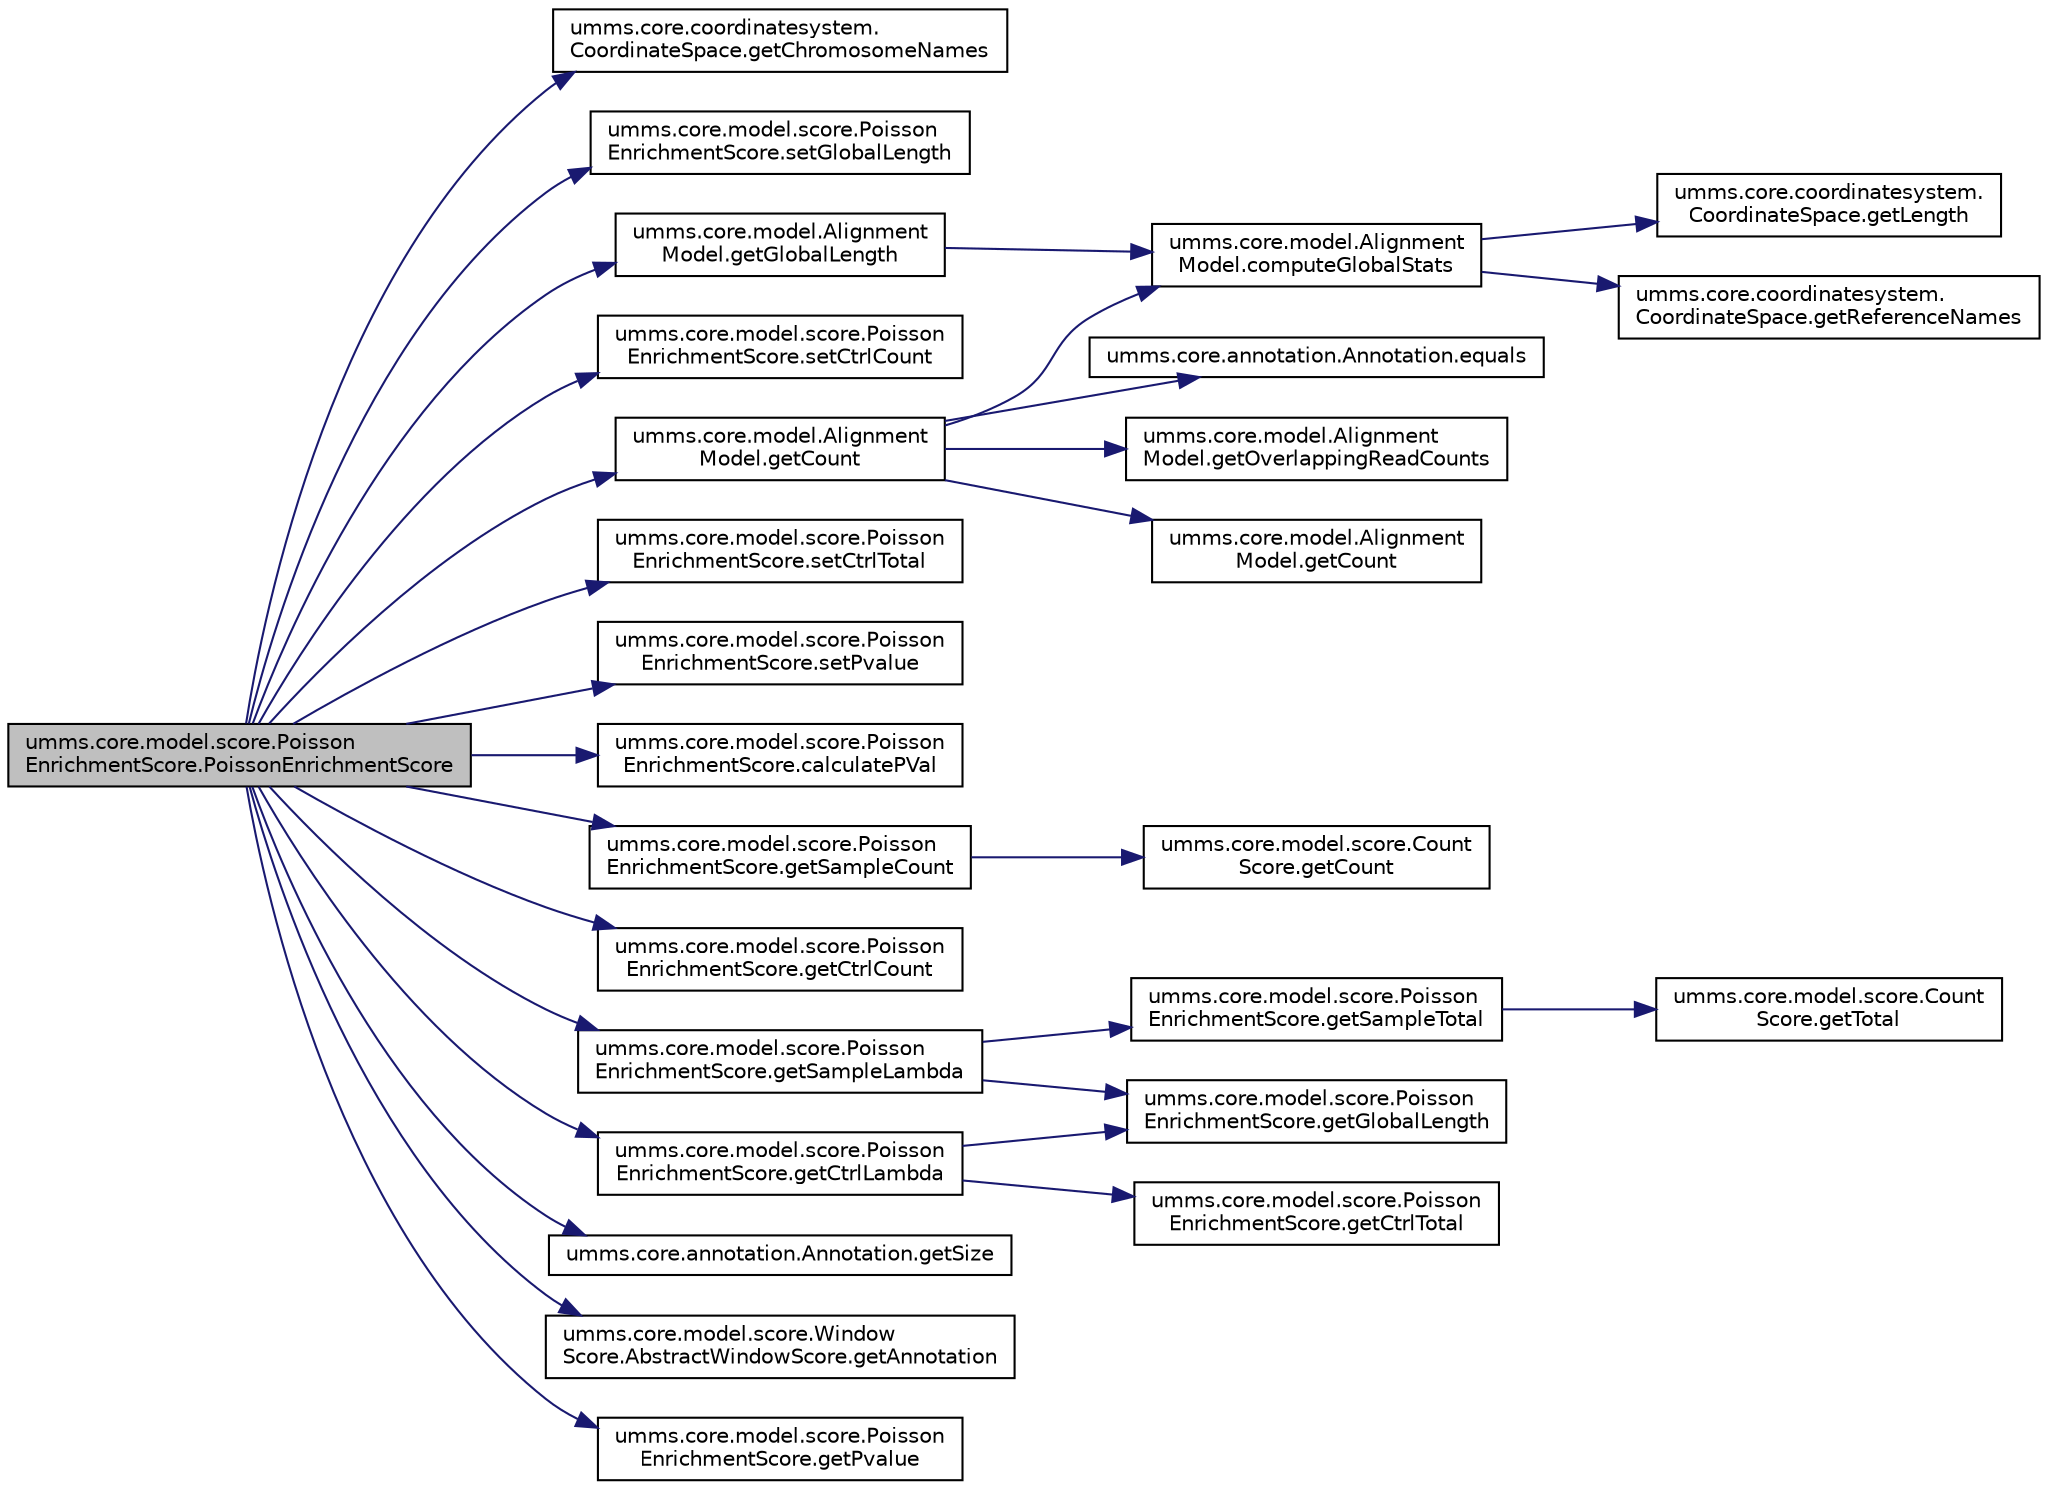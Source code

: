 digraph "umms.core.model.score.PoissonEnrichmentScore.PoissonEnrichmentScore"
{
  edge [fontname="Helvetica",fontsize="10",labelfontname="Helvetica",labelfontsize="10"];
  node [fontname="Helvetica",fontsize="10",shape=record];
  rankdir="LR";
  Node1 [label="umms.core.model.score.Poisson\lEnrichmentScore.PoissonEnrichmentScore",height=0.2,width=0.4,color="black", fillcolor="grey75", style="filled" fontcolor="black"];
  Node1 -> Node2 [color="midnightblue",fontsize="10",style="solid",fontname="Helvetica"];
  Node2 [label="umms.core.coordinatesystem.\lCoordinateSpace.getChromosomeNames",height=0.2,width=0.4,color="black", fillcolor="white", style="filled",URL="$interfaceumms_1_1core_1_1coordinatesystem_1_1_coordinate_space.html#ae60b7522b8aa973dd48bae33aef80ff0"];
  Node1 -> Node3 [color="midnightblue",fontsize="10",style="solid",fontname="Helvetica"];
  Node3 [label="umms.core.model.score.Poisson\lEnrichmentScore.setGlobalLength",height=0.2,width=0.4,color="black", fillcolor="white", style="filled",URL="$classumms_1_1core_1_1model_1_1score_1_1_poisson_enrichment_score.html#a81cf92cb99e356b366d22275dd65de60"];
  Node1 -> Node4 [color="midnightblue",fontsize="10",style="solid",fontname="Helvetica"];
  Node4 [label="umms.core.model.Alignment\lModel.getGlobalLength",height=0.2,width=0.4,color="black", fillcolor="white", style="filled",URL="$classumms_1_1core_1_1model_1_1_alignment_model.html#a2d0ca3da4ecfd1c131cd501cd83534bf"];
  Node4 -> Node5 [color="midnightblue",fontsize="10",style="solid",fontname="Helvetica"];
  Node5 [label="umms.core.model.Alignment\lModel.computeGlobalStats",height=0.2,width=0.4,color="black", fillcolor="white", style="filled",URL="$classumms_1_1core_1_1model_1_1_alignment_model.html#ae1bdf3b93c959ea459a07c8b781913c9"];
  Node5 -> Node6 [color="midnightblue",fontsize="10",style="solid",fontname="Helvetica"];
  Node6 [label="umms.core.coordinatesystem.\lCoordinateSpace.getLength",height=0.2,width=0.4,color="black", fillcolor="white", style="filled",URL="$interfaceumms_1_1core_1_1coordinatesystem_1_1_coordinate_space.html#a5a1a16d1a6043ea09efe1084b5a9c84c"];
  Node5 -> Node7 [color="midnightblue",fontsize="10",style="solid",fontname="Helvetica"];
  Node7 [label="umms.core.coordinatesystem.\lCoordinateSpace.getReferenceNames",height=0.2,width=0.4,color="black", fillcolor="white", style="filled",URL="$interfaceumms_1_1core_1_1coordinatesystem_1_1_coordinate_space.html#ac00dc2e5986d067615d65301bc93a63b"];
  Node1 -> Node8 [color="midnightblue",fontsize="10",style="solid",fontname="Helvetica"];
  Node8 [label="umms.core.model.score.Poisson\lEnrichmentScore.setCtrlCount",height=0.2,width=0.4,color="black", fillcolor="white", style="filled",URL="$classumms_1_1core_1_1model_1_1score_1_1_poisson_enrichment_score.html#a76b7fff9ad89f7581f9ac6c5509c68cb"];
  Node1 -> Node9 [color="midnightblue",fontsize="10",style="solid",fontname="Helvetica"];
  Node9 [label="umms.core.model.Alignment\lModel.getCount",height=0.2,width=0.4,color="black", fillcolor="white", style="filled",URL="$classumms_1_1core_1_1model_1_1_alignment_model.html#a928a086e1ce54468cf0fd582e32f404d"];
  Node9 -> Node10 [color="midnightblue",fontsize="10",style="solid",fontname="Helvetica"];
  Node10 [label="umms.core.annotation.Annotation.equals",height=0.2,width=0.4,color="black", fillcolor="white", style="filled",URL="$interfaceumms_1_1core_1_1annotation_1_1_annotation.html#a0515e1f20b4e9e913b4f7f329a6c11ad"];
  Node9 -> Node5 [color="midnightblue",fontsize="10",style="solid",fontname="Helvetica"];
  Node9 -> Node11 [color="midnightblue",fontsize="10",style="solid",fontname="Helvetica"];
  Node11 [label="umms.core.model.Alignment\lModel.getOverlappingReadCounts",height=0.2,width=0.4,color="black", fillcolor="white", style="filled",URL="$classumms_1_1core_1_1model_1_1_alignment_model.html#a499fbcef653f843914b3c053fd5d2aa5"];
  Node9 -> Node12 [color="midnightblue",fontsize="10",style="solid",fontname="Helvetica"];
  Node12 [label="umms.core.model.Alignment\lModel.getCount",height=0.2,width=0.4,color="black", fillcolor="white", style="filled",URL="$classumms_1_1core_1_1model_1_1_alignment_model.html#aee0c8cba4987e611a68418854a3c903a"];
  Node1 -> Node13 [color="midnightblue",fontsize="10",style="solid",fontname="Helvetica"];
  Node13 [label="umms.core.model.score.Poisson\lEnrichmentScore.setCtrlTotal",height=0.2,width=0.4,color="black", fillcolor="white", style="filled",URL="$classumms_1_1core_1_1model_1_1score_1_1_poisson_enrichment_score.html#a01db0cad7930b22e14f9ee0cef5cca89"];
  Node1 -> Node14 [color="midnightblue",fontsize="10",style="solid",fontname="Helvetica"];
  Node14 [label="umms.core.model.score.Poisson\lEnrichmentScore.setPvalue",height=0.2,width=0.4,color="black", fillcolor="white", style="filled",URL="$classumms_1_1core_1_1model_1_1score_1_1_poisson_enrichment_score.html#a1b0f24ea796da0cd9de002440a4686cc"];
  Node1 -> Node15 [color="midnightblue",fontsize="10",style="solid",fontname="Helvetica"];
  Node15 [label="umms.core.model.score.Poisson\lEnrichmentScore.calculatePVal",height=0.2,width=0.4,color="black", fillcolor="white", style="filled",URL="$classumms_1_1core_1_1model_1_1score_1_1_poisson_enrichment_score.html#ae7e5653afa419e3870ebe81a5cdb36ab"];
  Node1 -> Node16 [color="midnightblue",fontsize="10",style="solid",fontname="Helvetica"];
  Node16 [label="umms.core.model.score.Poisson\lEnrichmentScore.getSampleCount",height=0.2,width=0.4,color="black", fillcolor="white", style="filled",URL="$classumms_1_1core_1_1model_1_1score_1_1_poisson_enrichment_score.html#a2ac79b7c4d121adf4abb4dde5fce19e8"];
  Node16 -> Node17 [color="midnightblue",fontsize="10",style="solid",fontname="Helvetica"];
  Node17 [label="umms.core.model.score.Count\lScore.getCount",height=0.2,width=0.4,color="black", fillcolor="white", style="filled",URL="$classumms_1_1core_1_1model_1_1score_1_1_count_score.html#a906acf2141cba6fab150c85de37ca2b5"];
  Node1 -> Node18 [color="midnightblue",fontsize="10",style="solid",fontname="Helvetica"];
  Node18 [label="umms.core.model.score.Poisson\lEnrichmentScore.getCtrlCount",height=0.2,width=0.4,color="black", fillcolor="white", style="filled",URL="$classumms_1_1core_1_1model_1_1score_1_1_poisson_enrichment_score.html#ab066acb3478a9f7a5069261e0d846589"];
  Node1 -> Node19 [color="midnightblue",fontsize="10",style="solid",fontname="Helvetica"];
  Node19 [label="umms.core.model.score.Poisson\lEnrichmentScore.getSampleLambda",height=0.2,width=0.4,color="black", fillcolor="white", style="filled",URL="$classumms_1_1core_1_1model_1_1score_1_1_poisson_enrichment_score.html#a0c84aab1e90ecb51a6cbb37bc64b71cc"];
  Node19 -> Node20 [color="midnightblue",fontsize="10",style="solid",fontname="Helvetica"];
  Node20 [label="umms.core.model.score.Poisson\lEnrichmentScore.getSampleTotal",height=0.2,width=0.4,color="black", fillcolor="white", style="filled",URL="$classumms_1_1core_1_1model_1_1score_1_1_poisson_enrichment_score.html#a957d28b38461eee75b99a6228d24a966"];
  Node20 -> Node21 [color="midnightblue",fontsize="10",style="solid",fontname="Helvetica"];
  Node21 [label="umms.core.model.score.Count\lScore.getTotal",height=0.2,width=0.4,color="black", fillcolor="white", style="filled",URL="$classumms_1_1core_1_1model_1_1score_1_1_count_score.html#a4668d5a19912f7f9bf52c6c3b8fe2b2c"];
  Node19 -> Node22 [color="midnightblue",fontsize="10",style="solid",fontname="Helvetica"];
  Node22 [label="umms.core.model.score.Poisson\lEnrichmentScore.getGlobalLength",height=0.2,width=0.4,color="black", fillcolor="white", style="filled",URL="$classumms_1_1core_1_1model_1_1score_1_1_poisson_enrichment_score.html#ab7942d7e9a951cec179a9f9d32a90dae"];
  Node1 -> Node23 [color="midnightblue",fontsize="10",style="solid",fontname="Helvetica"];
  Node23 [label="umms.core.model.score.Poisson\lEnrichmentScore.getCtrlLambda",height=0.2,width=0.4,color="black", fillcolor="white", style="filled",URL="$classumms_1_1core_1_1model_1_1score_1_1_poisson_enrichment_score.html#a1f99a2a5be0260419cfe1ded10e40edb"];
  Node23 -> Node24 [color="midnightblue",fontsize="10",style="solid",fontname="Helvetica"];
  Node24 [label="umms.core.model.score.Poisson\lEnrichmentScore.getCtrlTotal",height=0.2,width=0.4,color="black", fillcolor="white", style="filled",URL="$classumms_1_1core_1_1model_1_1score_1_1_poisson_enrichment_score.html#a449a683166290cdd7054bad530407855"];
  Node23 -> Node22 [color="midnightblue",fontsize="10",style="solid",fontname="Helvetica"];
  Node1 -> Node25 [color="midnightblue",fontsize="10",style="solid",fontname="Helvetica"];
  Node25 [label="umms.core.annotation.Annotation.getSize",height=0.2,width=0.4,color="black", fillcolor="white", style="filled",URL="$interfaceumms_1_1core_1_1annotation_1_1_annotation.html#a19aad320398985fa78572524f5dc4f88"];
  Node1 -> Node26 [color="midnightblue",fontsize="10",style="solid",fontname="Helvetica"];
  Node26 [label="umms.core.model.score.Window\lScore.AbstractWindowScore.getAnnotation",height=0.2,width=0.4,color="black", fillcolor="white", style="filled",URL="$classumms_1_1core_1_1model_1_1score_1_1_window_score_1_1_abstract_window_score.html#a1005010d00c6d09f70b39da815c3ee38"];
  Node1 -> Node27 [color="midnightblue",fontsize="10",style="solid",fontname="Helvetica"];
  Node27 [label="umms.core.model.score.Poisson\lEnrichmentScore.getPvalue",height=0.2,width=0.4,color="black", fillcolor="white", style="filled",URL="$classumms_1_1core_1_1model_1_1score_1_1_poisson_enrichment_score.html#a92527822d24cf2809729926cd4866935"];
}
